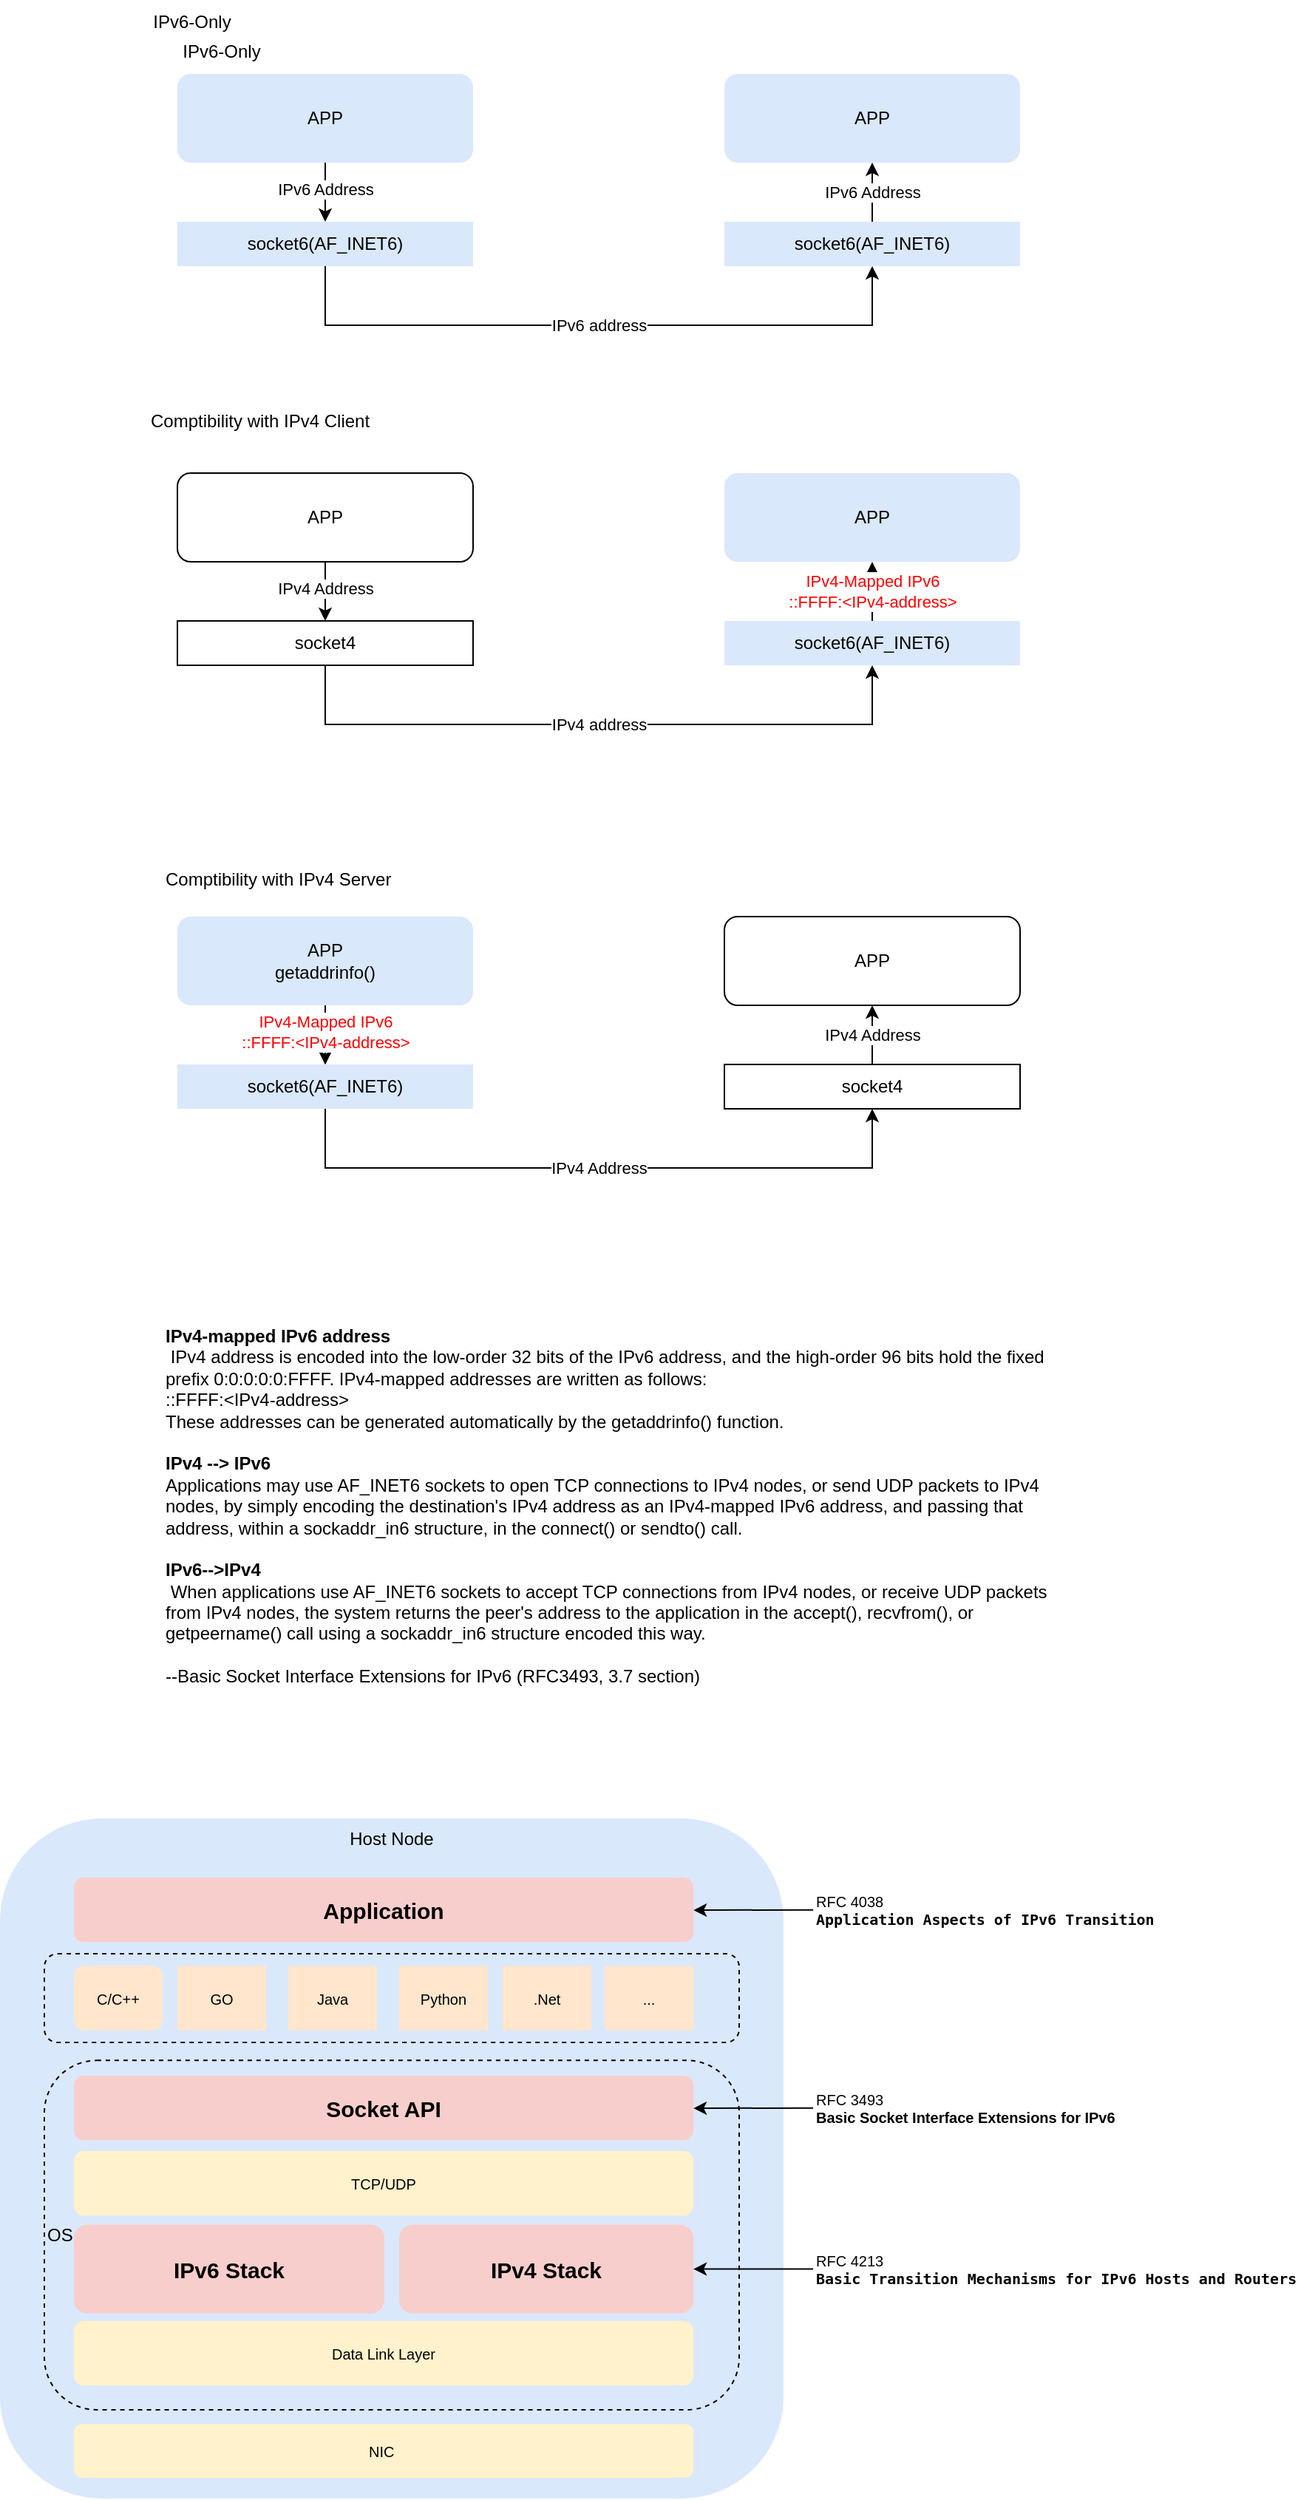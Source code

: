 <mxfile version="24.2.5" type="github">
  <diagram name="Page-1" id="rZ_P2kpU1c0gx4y7kV9n">
    <mxGraphModel dx="1004" dy="1238" grid="1" gridSize="10" guides="1" tooltips="1" connect="1" arrows="1" fold="1" page="1" pageScale="1" pageWidth="850" pageHeight="600" math="0" shadow="0">
      <root>
        <mxCell id="0" />
        <mxCell id="1" parent="0" />
        <mxCell id="icOcJ5imzF8ybxUpSHXg-89" value="Host Node" style="whiteSpace=wrap;html=1;rounded=1;fillColor=#dae8fc;strokeColor=none;verticalAlign=top;align=center;" vertex="1" parent="1">
          <mxGeometry x="20" y="720" width="530" height="460" as="geometry" />
        </mxCell>
        <mxCell id="icOcJ5imzF8ybxUpSHXg-107" value="" style="whiteSpace=wrap;html=1;rounded=1;fillColor=none;strokeColor=default;verticalAlign=middle;align=left;dashed=1;strokeWidth=1;" vertex="1" parent="1">
          <mxGeometry x="50" y="811.51" width="470" height="60" as="geometry" />
        </mxCell>
        <mxCell id="icOcJ5imzF8ybxUpSHXg-106" value="OS" style="whiteSpace=wrap;html=1;rounded=1;fillColor=none;strokeColor=default;verticalAlign=middle;align=left;dashed=1;strokeWidth=1;" vertex="1" parent="1">
          <mxGeometry x="50" y="883.67" width="470" height="236.33" as="geometry" />
        </mxCell>
        <mxCell id="icOcJ5imzF8ybxUpSHXg-1" value="APP" style="rounded=1;whiteSpace=wrap;html=1;" vertex="1" parent="1">
          <mxGeometry x="140" y="-190" width="200" height="60" as="geometry" />
        </mxCell>
        <mxCell id="icOcJ5imzF8ybxUpSHXg-6" value="APP" style="rounded=1;whiteSpace=wrap;html=1;strokeColor=none;fillColor=#dae8fc;" vertex="1" parent="1">
          <mxGeometry x="510" y="-190" width="200" height="60" as="geometry" />
        </mxCell>
        <mxCell id="icOcJ5imzF8ybxUpSHXg-8" value="socket6(AF_INET6)" style="rounded=0;whiteSpace=wrap;html=1;strokeColor=none;fillColor=#dae8fc;" vertex="1" parent="1">
          <mxGeometry x="510" y="-90" width="200" height="30" as="geometry" />
        </mxCell>
        <mxCell id="icOcJ5imzF8ybxUpSHXg-10" value="IPv4 address" style="endArrow=classic;html=1;rounded=0;exitX=0.5;exitY=1;exitDx=0;exitDy=0;edgeStyle=orthogonalEdgeStyle;entryX=0.5;entryY=1;entryDx=0;entryDy=0;" edge="1" parent="1" target="icOcJ5imzF8ybxUpSHXg-8">
          <mxGeometry width="50" height="50" relative="1" as="geometry">
            <mxPoint x="240" y="-60" as="sourcePoint" />
            <mxPoint x="670" y="-60" as="targetPoint" />
            <Array as="points">
              <mxPoint x="240" y="-20" />
              <mxPoint x="610" y="-20" />
            </Array>
          </mxGeometry>
        </mxCell>
        <mxCell id="icOcJ5imzF8ybxUpSHXg-12" value="" style="endArrow=classic;html=1;rounded=0;exitX=0.5;exitY=1;exitDx=0;exitDy=0;" edge="1" parent="1" source="icOcJ5imzF8ybxUpSHXg-1">
          <mxGeometry width="50" height="50" relative="1" as="geometry">
            <mxPoint x="410" y="-70" as="sourcePoint" />
            <mxPoint x="240" y="-90" as="targetPoint" />
          </mxGeometry>
        </mxCell>
        <mxCell id="icOcJ5imzF8ybxUpSHXg-13" value="IPv4 Address" style="edgeLabel;html=1;align=center;verticalAlign=middle;resizable=0;points=[];" vertex="1" connectable="0" parent="icOcJ5imzF8ybxUpSHXg-12">
          <mxGeometry x="-0.098" relative="1" as="geometry">
            <mxPoint as="offset" />
          </mxGeometry>
        </mxCell>
        <mxCell id="icOcJ5imzF8ybxUpSHXg-14" value="&lt;font data-sider-select-id=&quot;ed5d6f88-564b-4f81-8631-00c8b1efb85c&quot; color=&quot;#ff0000&quot;&gt;IPv4-Mapped IPv6&lt;/font&gt;&lt;div&gt;&lt;font data-sider-select-id=&quot;ed5d6f88-564b-4f81-8631-00c8b1efb85c&quot; color=&quot;#ff0000&quot;&gt;::FFFF:&amp;lt;IPv4-address&amp;gt;&lt;br&gt;&lt;/font&gt;&lt;/div&gt;" style="endArrow=classic;html=1;rounded=0;entryX=0.5;entryY=1;entryDx=0;entryDy=0;exitX=0.5;exitY=0;exitDx=0;exitDy=0;" edge="1" parent="1" source="icOcJ5imzF8ybxUpSHXg-8" target="icOcJ5imzF8ybxUpSHXg-6">
          <mxGeometry width="50" height="50" relative="1" as="geometry">
            <mxPoint x="370" y="10" as="sourcePoint" />
            <mxPoint x="420" y="-40" as="targetPoint" />
          </mxGeometry>
        </mxCell>
        <mxCell id="icOcJ5imzF8ybxUpSHXg-57" value="socket4" style="rounded=0;whiteSpace=wrap;html=1;" vertex="1" parent="1">
          <mxGeometry x="140" y="-90" width="200" height="30" as="geometry" />
        </mxCell>
        <mxCell id="icOcJ5imzF8ybxUpSHXg-58" value="APP" style="rounded=1;whiteSpace=wrap;html=1;fillColor=#dae8fc;strokeColor=none;" vertex="1" parent="1">
          <mxGeometry x="140" y="-460" width="200" height="60" as="geometry" />
        </mxCell>
        <mxCell id="icOcJ5imzF8ybxUpSHXg-59" value="APP" style="rounded=1;whiteSpace=wrap;html=1;fillColor=#dae8fc;strokeColor=none;" vertex="1" parent="1">
          <mxGeometry x="510" y="-460" width="200" height="60" as="geometry" />
        </mxCell>
        <mxCell id="icOcJ5imzF8ybxUpSHXg-60" value="socket6(AF_INET6)" style="rounded=0;whiteSpace=wrap;html=1;fillColor=#dae8fc;strokeColor=none;" vertex="1" parent="1">
          <mxGeometry x="510" y="-360" width="200" height="30" as="geometry" />
        </mxCell>
        <mxCell id="icOcJ5imzF8ybxUpSHXg-61" value="IPv6 address" style="endArrow=classic;html=1;rounded=0;exitX=0.5;exitY=1;exitDx=0;exitDy=0;edgeStyle=orthogonalEdgeStyle;entryX=0.5;entryY=1;entryDx=0;entryDy=0;" edge="1" parent="1" target="icOcJ5imzF8ybxUpSHXg-60">
          <mxGeometry width="50" height="50" relative="1" as="geometry">
            <mxPoint x="240" y="-330" as="sourcePoint" />
            <mxPoint x="670" y="-330" as="targetPoint" />
            <Array as="points">
              <mxPoint x="240" y="-290" />
              <mxPoint x="610" y="-290" />
            </Array>
          </mxGeometry>
        </mxCell>
        <mxCell id="icOcJ5imzF8ybxUpSHXg-62" value="" style="endArrow=classic;html=1;rounded=0;exitX=0.5;exitY=1;exitDx=0;exitDy=0;" edge="1" parent="1" source="icOcJ5imzF8ybxUpSHXg-58">
          <mxGeometry width="50" height="50" relative="1" as="geometry">
            <mxPoint x="410" y="-340" as="sourcePoint" />
            <mxPoint x="240" y="-360" as="targetPoint" />
          </mxGeometry>
        </mxCell>
        <mxCell id="icOcJ5imzF8ybxUpSHXg-63" value="IPv6 Address" style="edgeLabel;html=1;align=center;verticalAlign=middle;resizable=0;points=[];" vertex="1" connectable="0" parent="icOcJ5imzF8ybxUpSHXg-62">
          <mxGeometry x="-0.098" relative="1" as="geometry">
            <mxPoint as="offset" />
          </mxGeometry>
        </mxCell>
        <mxCell id="icOcJ5imzF8ybxUpSHXg-64" value="IPv6 Address" style="endArrow=classic;html=1;rounded=0;entryX=0.5;entryY=1;entryDx=0;entryDy=0;exitX=0.5;exitY=0;exitDx=0;exitDy=0;" edge="1" parent="1" source="icOcJ5imzF8ybxUpSHXg-60" target="icOcJ5imzF8ybxUpSHXg-59">
          <mxGeometry width="50" height="50" relative="1" as="geometry">
            <mxPoint x="370" y="-260" as="sourcePoint" />
            <mxPoint x="420" y="-310" as="targetPoint" />
          </mxGeometry>
        </mxCell>
        <mxCell id="icOcJ5imzF8ybxUpSHXg-65" value="socket6(AF_INET6)" style="rounded=0;whiteSpace=wrap;html=1;fillColor=#dae8fc;strokeColor=none;" vertex="1" parent="1">
          <mxGeometry x="140" y="-360" width="200" height="30" as="geometry" />
        </mxCell>
        <mxCell id="icOcJ5imzF8ybxUpSHXg-74" value="" style="edgeStyle=orthogonalEdgeStyle;rounded=0;orthogonalLoop=1;jettySize=auto;html=1;" edge="1" parent="1" source="icOcJ5imzF8ybxUpSHXg-66" target="icOcJ5imzF8ybxUpSHXg-73">
          <mxGeometry relative="1" as="geometry" />
        </mxCell>
        <mxCell id="icOcJ5imzF8ybxUpSHXg-66" value="APP&lt;div&gt;getaddrinfo()&lt;/div&gt;" style="rounded=1;whiteSpace=wrap;html=1;strokeColor=none;fillColor=#dae8fc;" vertex="1" parent="1">
          <mxGeometry x="140" y="110" width="200" height="60" as="geometry" />
        </mxCell>
        <mxCell id="icOcJ5imzF8ybxUpSHXg-67" value="APP" style="rounded=1;whiteSpace=wrap;html=1;" vertex="1" parent="1">
          <mxGeometry x="510" y="110" width="200" height="60" as="geometry" />
        </mxCell>
        <mxCell id="icOcJ5imzF8ybxUpSHXg-68" value="socket4" style="rounded=0;whiteSpace=wrap;html=1;" vertex="1" parent="1">
          <mxGeometry x="510" y="210" width="200" height="30" as="geometry" />
        </mxCell>
        <mxCell id="icOcJ5imzF8ybxUpSHXg-69" value="IPv4 Address" style="endArrow=classic;html=1;rounded=0;exitX=0.5;exitY=1;exitDx=0;exitDy=0;edgeStyle=orthogonalEdgeStyle;entryX=0.5;entryY=1;entryDx=0;entryDy=0;" edge="1" parent="1" target="icOcJ5imzF8ybxUpSHXg-68">
          <mxGeometry width="50" height="50" relative="1" as="geometry">
            <mxPoint x="240" y="240" as="sourcePoint" />
            <mxPoint x="670" y="240" as="targetPoint" />
            <Array as="points">
              <mxPoint x="240" y="280" />
              <mxPoint x="610" y="280" />
            </Array>
          </mxGeometry>
        </mxCell>
        <mxCell id="icOcJ5imzF8ybxUpSHXg-70" value="" style="endArrow=classic;html=1;rounded=0;exitX=0.5;exitY=1;exitDx=0;exitDy=0;" edge="1" parent="1" source="icOcJ5imzF8ybxUpSHXg-66">
          <mxGeometry width="50" height="50" relative="1" as="geometry">
            <mxPoint x="410" y="230" as="sourcePoint" />
            <mxPoint x="240" y="210" as="targetPoint" />
          </mxGeometry>
        </mxCell>
        <mxCell id="icOcJ5imzF8ybxUpSHXg-71" value="&lt;font data-sider-select-id=&quot;ed5d6f88-564b-4f81-8631-00c8b1efb85c&quot; color=&quot;#ff0000&quot;&gt;IPv4-Mapped IPv6&lt;/font&gt;&lt;div&gt;&lt;font data-sider-select-id=&quot;ed5d6f88-564b-4f81-8631-00c8b1efb85c&quot; color=&quot;#ff0000&quot;&gt;::FFFF:&amp;lt;IPv4-address&amp;gt;&lt;/font&gt;&lt;/div&gt;" style="edgeLabel;html=1;align=center;verticalAlign=middle;resizable=0;points=[];" vertex="1" connectable="0" parent="icOcJ5imzF8ybxUpSHXg-70">
          <mxGeometry x="-0.098" relative="1" as="geometry">
            <mxPoint as="offset" />
          </mxGeometry>
        </mxCell>
        <mxCell id="icOcJ5imzF8ybxUpSHXg-72" value="IPv4 Address" style="endArrow=classic;html=1;rounded=0;entryX=0.5;entryY=1;entryDx=0;entryDy=0;exitX=0.5;exitY=0;exitDx=0;exitDy=0;" edge="1" parent="1" source="icOcJ5imzF8ybxUpSHXg-68" target="icOcJ5imzF8ybxUpSHXg-67">
          <mxGeometry width="50" height="50" relative="1" as="geometry">
            <mxPoint x="370" y="310" as="sourcePoint" />
            <mxPoint x="420" y="260" as="targetPoint" />
          </mxGeometry>
        </mxCell>
        <mxCell id="icOcJ5imzF8ybxUpSHXg-73" value="socket6(AF_INET6)" style="rounded=0;whiteSpace=wrap;html=1;strokeColor=none;fillColor=#dae8fc;" vertex="1" parent="1">
          <mxGeometry x="140" y="210" width="200" height="30" as="geometry" />
        </mxCell>
        <mxCell id="icOcJ5imzF8ybxUpSHXg-75" value="IPv6-Only" style="text;html=1;align=center;verticalAlign=middle;whiteSpace=wrap;rounded=0;" vertex="1" parent="1">
          <mxGeometry x="120" y="-510" width="60" height="30" as="geometry" />
        </mxCell>
        <mxCell id="icOcJ5imzF8ybxUpSHXg-76" value="Comptibility with IPv4 Client" style="text;html=1;align=left;verticalAlign=middle;whiteSpace=wrap;rounded=0;" vertex="1" parent="1">
          <mxGeometry x="120" y="-240" width="240" height="30" as="geometry" />
        </mxCell>
        <mxCell id="icOcJ5imzF8ybxUpSHXg-77" value="IPv6-Only" style="text;html=1;align=center;verticalAlign=middle;whiteSpace=wrap;rounded=0;" vertex="1" parent="1">
          <mxGeometry x="140" y="-490" width="60" height="30" as="geometry" />
        </mxCell>
        <mxCell id="icOcJ5imzF8ybxUpSHXg-79" value="Comptibility with IPv4 Server" style="text;html=1;align=left;verticalAlign=middle;whiteSpace=wrap;rounded=0;" vertex="1" parent="1">
          <mxGeometry x="130" y="70" width="240" height="30" as="geometry" />
        </mxCell>
        <mxCell id="icOcJ5imzF8ybxUpSHXg-80" value="&lt;b data-sider-select-id=&quot;4dd214a8-5db6-41d3-b710-cdda6e6183cf&quot;&gt;IPv4-mapped IPv6 address&lt;/b&gt;&lt;div data-sider-select-id=&quot;9b86270d-a50b-4bd0-8c5a-72402ec19036&quot;&gt;&amp;nbsp;IPv4 address is encoded into the low-order 32 bits of the IPv6 address, and the high-order 96 bits hold the fixed prefix 0:0:0:0:0:FFFF.  IPv4-mapped addresses are written as follows:&lt;br&gt;      ::FFFF:&amp;lt;IPv4-address&amp;gt;&lt;br&gt;   These addresses can be generated automatically by the getaddrinfo() function.&lt;br&gt;&lt;br&gt;&lt;b data-sider-select-id=&quot;79032d63-1c1d-43e4-9b67-b446f5373edb&quot;&gt;IPv4 --&amp;gt; IPv6&lt;/b&gt;&lt;br data-sider-select-id=&quot;9023410b-1a3b-4cb5-8c9a-3f16db68c0e2&quot;&gt;   Applications may use AF_INET6 sockets to open TCP connections to IPv4 nodes, or send UDP packets to IPv4 nodes, by simply encoding the&amp;nbsp;destination&#39;s IPv4 address as an IPv4-mapped IPv6 address, and passing that address, within a sockaddr_in6 structure, in the connect() or sendto() call.&amp;nbsp;&lt;/div&gt;&lt;div data-sider-select-id=&quot;9b86270d-a50b-4bd0-8c5a-72402ec19036&quot;&gt;&lt;br&gt;&lt;/div&gt;&lt;div data-sider-select-id=&quot;9b86270d-a50b-4bd0-8c5a-72402ec19036&quot;&gt;&lt;b data-sider-select-id=&quot;1e90207f-9b80-478c-bf6e-feb3072ee823&quot;&gt;IPv6--&amp;gt;IPv4&lt;/b&gt;&lt;/div&gt;&lt;div data-sider-select-id=&quot;9b86270d-a50b-4bd0-8c5a-72402ec19036&quot;&gt;&amp;nbsp;When applications use AF_INET6 sockets to accept TCP connections from IPv4 nodes, or receive UDP packets from IPv4 nodes, the system returns the peer&#39;s address to the application in the accept(), recvfrom(), or getpeername() call using a sockaddr_in6 structure encoded this way.&lt;/div&gt;&lt;div data-sider-select-id=&quot;9b86270d-a50b-4bd0-8c5a-72402ec19036&quot;&gt;&lt;br&gt;&lt;/div&gt;&lt;div data-sider-select-id=&quot;9b86270d-a50b-4bd0-8c5a-72402ec19036&quot;&gt;--Basic Socket Interface Extensions for IPv6 (RFC3493, 3.7 section)&lt;/div&gt;" style="text;whiteSpace=wrap;html=1;" vertex="1" parent="1">
          <mxGeometry x="130" y="380" width="610" height="280" as="geometry" />
        </mxCell>
        <mxCell id="icOcJ5imzF8ybxUpSHXg-91" value="&lt;div style=&quot;&quot;&gt;&lt;span style=&quot;background-color: initial;&quot;&gt;NIC&amp;nbsp;&lt;/span&gt;&lt;/div&gt;" style="rounded=1;whiteSpace=wrap;html=1;fontSize=10;strokeWidth=1;strokeColor=none;fillColor=#fff2cc;align=center;flipV=0;flipH=1;" vertex="1" parent="1">
          <mxGeometry x="70" y="1129.58" width="419.05" height="36.42" as="geometry" />
        </mxCell>
        <mxCell id="icOcJ5imzF8ybxUpSHXg-92" value="IPv6 Stack" style="rounded=1;whiteSpace=wrap;html=1;fontSize=15;strokeWidth=1;strokeColor=none;fillColor=#f8cecc;fontStyle=1;flipV=1;flipH=1;" vertex="1" parent="1">
          <mxGeometry x="70" y="994.77" width="210" height="60.04" as="geometry" />
        </mxCell>
        <mxCell id="icOcJ5imzF8ybxUpSHXg-93" value="Data Link Layer" style="rounded=1;whiteSpace=wrap;html=1;fontSize=10;strokeWidth=1;strokeColor=none;fillColor=#fff2cc;align=center;flipV=1;flipH=1;" vertex="1" parent="1">
          <mxGeometry x="70" y="1059.817" width="419.048" height="43.667" as="geometry" />
        </mxCell>
        <mxCell id="icOcJ5imzF8ybxUpSHXg-95" value="TCP/UDP" style="rounded=1;whiteSpace=wrap;html=1;fontSize=10;strokeWidth=1;strokeColor=none;fillColor=#fff2cc;align=center;flipV=1;flipH=1;" vertex="1" parent="1">
          <mxGeometry x="70" y="945" width="419.048" height="43.667" as="geometry" />
        </mxCell>
        <mxCell id="icOcJ5imzF8ybxUpSHXg-97" value="Socket API" style="rounded=1;whiteSpace=wrap;html=1;fontSize=15;strokeWidth=1;strokeColor=none;fillColor=#f8cecc;align=center;fontStyle=1;flipV=1;flipH=1;" vertex="1" parent="1">
          <mxGeometry x="70" y="894" width="419.048" height="43.667" as="geometry" />
        </mxCell>
        <mxCell id="icOcJ5imzF8ybxUpSHXg-98" value="C/C++" style="rounded=1;whiteSpace=wrap;html=1;fontSize=10;strokeWidth=1;strokeColor=none;fillColor=#ffe6cc;align=center;flipV=0;flipH=1;" vertex="1" parent="1">
          <mxGeometry x="70" y="819.67" width="60" height="43.67" as="geometry" />
        </mxCell>
        <mxCell id="icOcJ5imzF8ybxUpSHXg-99" value="GO" style="rounded=1;whiteSpace=wrap;html=1;fontSize=10;strokeWidth=1;strokeColor=none;fillColor=#ffe6cc;align=center;arcSize=0;" vertex="1" parent="1">
          <mxGeometry x="140" y="819.67" width="60" height="43.67" as="geometry" />
        </mxCell>
        <mxCell id="icOcJ5imzF8ybxUpSHXg-100" value="Java" style="rounded=1;whiteSpace=wrap;html=1;fontSize=10;strokeWidth=1;strokeColor=none;fillColor=#ffe6cc;align=center;arcSize=0;" vertex="1" parent="1">
          <mxGeometry x="215" y="819.67" width="60" height="43.67" as="geometry" />
        </mxCell>
        <mxCell id="icOcJ5imzF8ybxUpSHXg-101" value="Python" style="rounded=1;whiteSpace=wrap;html=1;fontSize=10;strokeWidth=1;strokeColor=none;fillColor=#ffe6cc;align=center;arcSize=0;" vertex="1" parent="1">
          <mxGeometry x="290" y="819.67" width="60" height="43.67" as="geometry" />
        </mxCell>
        <mxCell id="icOcJ5imzF8ybxUpSHXg-102" value=".Net" style="rounded=1;whiteSpace=wrap;html=1;fontSize=10;strokeWidth=1;strokeColor=none;fillColor=#ffe6cc;align=center;arcSize=0;" vertex="1" parent="1">
          <mxGeometry x="360" y="819.67" width="60" height="43.67" as="geometry" />
        </mxCell>
        <mxCell id="icOcJ5imzF8ybxUpSHXg-103" value="..." style="rounded=1;whiteSpace=wrap;html=1;fontSize=10;strokeWidth=1;strokeColor=none;fillColor=#ffe6cc;align=center;arcSize=0;" vertex="1" parent="1">
          <mxGeometry x="429.05" y="819.67" width="60" height="43.67" as="geometry" />
        </mxCell>
        <mxCell id="icOcJ5imzF8ybxUpSHXg-104" value="Application" style="rounded=1;whiteSpace=wrap;html=1;fontSize=15;strokeWidth=1;strokeColor=none;fillColor=#f8cecc;align=center;fontStyle=1;flipV=0;flipH=1;" vertex="1" parent="1">
          <mxGeometry x="70" y="760" width="419.048" height="43.667" as="geometry" />
        </mxCell>
        <mxCell id="icOcJ5imzF8ybxUpSHXg-105" value="IPv4 Stack" style="rounded=1;whiteSpace=wrap;html=1;fontSize=15;strokeWidth=1;strokeColor=none;fillColor=#f8cecc;fontStyle=1" vertex="1" parent="1">
          <mxGeometry x="290" y="994.77" width="199.05" height="60.04" as="geometry" />
        </mxCell>
        <mxCell id="icOcJ5imzF8ybxUpSHXg-108" value="&lt;div style=&quot;font-size: 10px;&quot;&gt;RFC 4213&lt;/div&gt;&lt;div style=&quot;font-size: 10px;&quot;&gt;&lt;pre style=&quot;font-size: 10px; margin-top: 0px; margin-bottom: 0px;&quot;&gt;&lt;span style=&quot;display: inline; font-size: 10px; font-weight: bold;&quot; data-sider-select-id=&quot;4874f4fa-2349-4c50-a16f-f6f1220eff90&quot; class=&quot;h1&quot;&gt;Basic Transition Mechanisms for IPv6 Hosts and Routers&lt;/span&gt;&lt;/pre&gt;&lt;/div&gt;" style="text;html=1;align=left;verticalAlign=middle;rounded=0;fontSize=10;whiteSpace=wrap;" vertex="1" parent="1">
          <mxGeometry x="570" y="999.79" width="220" height="50" as="geometry" />
        </mxCell>
        <mxCell id="icOcJ5imzF8ybxUpSHXg-110" value="" style="endArrow=classic;html=1;rounded=0;exitX=0;exitY=0.5;exitDx=0;exitDy=0;entryX=1;entryY=0.5;entryDx=0;entryDy=0;" edge="1" parent="1" source="icOcJ5imzF8ybxUpSHXg-108" target="icOcJ5imzF8ybxUpSHXg-105">
          <mxGeometry width="50" height="50" relative="1" as="geometry">
            <mxPoint x="380" y="900" as="sourcePoint" />
            <mxPoint x="430" y="850" as="targetPoint" />
          </mxGeometry>
        </mxCell>
        <mxCell id="icOcJ5imzF8ybxUpSHXg-111" value="&lt;div data-sider-select-id=&quot;10d36287-2a77-4f72-8a60-e9d3261a410f&quot; style=&quot;font-size: 10px;&quot;&gt;RFC 3493&lt;/div&gt;&lt;div data-sider-select-id=&quot;10d36287-2a77-4f72-8a60-e9d3261a410f&quot; style=&quot;&quot;&gt;&lt;b&gt;Basic Socket Interface Extensions for IPv6&lt;/b&gt;&lt;br&gt;&lt;/div&gt;" style="text;html=1;align=left;verticalAlign=middle;whiteSpace=wrap;rounded=0;fontSize=10;" vertex="1" parent="1">
          <mxGeometry x="570.05" y="890.83" width="239.95" height="50" as="geometry" />
        </mxCell>
        <mxCell id="icOcJ5imzF8ybxUpSHXg-112" value="" style="endArrow=classic;html=1;rounded=0;exitX=0;exitY=0.5;exitDx=0;exitDy=0;entryX=1;entryY=0.5;entryDx=0;entryDy=0;" edge="1" parent="1" source="icOcJ5imzF8ybxUpSHXg-111">
          <mxGeometry width="50" height="50" relative="1" as="geometry">
            <mxPoint x="380.05" y="791.04" as="sourcePoint" />
            <mxPoint x="489.05" y="916.04" as="targetPoint" />
          </mxGeometry>
        </mxCell>
        <mxCell id="icOcJ5imzF8ybxUpSHXg-113" value="&lt;div data-sider-select-id=&quot;c3250534-daea-4c97-89fa-9fc5328a1eec&quot; style=&quot;font-size: 10px;&quot;&gt;RFC 4038&lt;/div&gt;&lt;div style=&quot;font-size: 10px;&quot;&gt;&lt;pre style=&quot;font-size: 10px; margin-top: 0px; margin-bottom: 0px;&quot;&gt;&lt;span style=&quot;display: inline; font-size: 10px; font-weight: bold;&quot; data-sider-select-id=&quot;4874f4fa-2349-4c50-a16f-f6f1220eff90&quot; class=&quot;h1&quot;&gt;Application Aspects of IPv6 Transition&lt;/span&gt;&lt;/pre&gt;&lt;/div&gt;" style="text;html=1;align=left;verticalAlign=middle;whiteSpace=wrap;rounded=0;fontSize=10;" vertex="1" parent="1">
          <mxGeometry x="570.05" y="756.83" width="249.95" height="50" as="geometry" />
        </mxCell>
        <mxCell id="icOcJ5imzF8ybxUpSHXg-114" value="" style="endArrow=classic;html=1;rounded=0;exitX=0;exitY=0.5;exitDx=0;exitDy=0;entryX=1;entryY=0.5;entryDx=0;entryDy=0;" edge="1" parent="1" source="icOcJ5imzF8ybxUpSHXg-113">
          <mxGeometry width="50" height="50" relative="1" as="geometry">
            <mxPoint x="380.05" y="657.04" as="sourcePoint" />
            <mxPoint x="489.05" y="782.04" as="targetPoint" />
          </mxGeometry>
        </mxCell>
      </root>
    </mxGraphModel>
  </diagram>
</mxfile>
